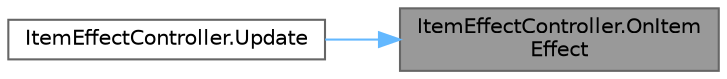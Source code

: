 digraph "ItemEffectController.OnItemEffect"
{
 // LATEX_PDF_SIZE
  bgcolor="transparent";
  edge [fontname=Helvetica,fontsize=10,labelfontname=Helvetica,labelfontsize=10];
  node [fontname=Helvetica,fontsize=10,shape=box,height=0.2,width=0.4];
  rankdir="RL";
  Node1 [id="Node000001",label="ItemEffectController.OnItem\lEffect",height=0.2,width=0.4,color="gray40", fillcolor="grey60", style="filled", fontcolor="black",tooltip=" "];
  Node1 -> Node2 [id="edge1_Node000001_Node000002",dir="back",color="steelblue1",style="solid",tooltip=" "];
  Node2 [id="Node000002",label="ItemEffectController.Update",height=0.2,width=0.4,color="grey40", fillcolor="white", style="filled",URL="$class_item_effect_controller.html#a1f4eb79b2f17b277602f2c83bbca878a",tooltip=" "];
}
